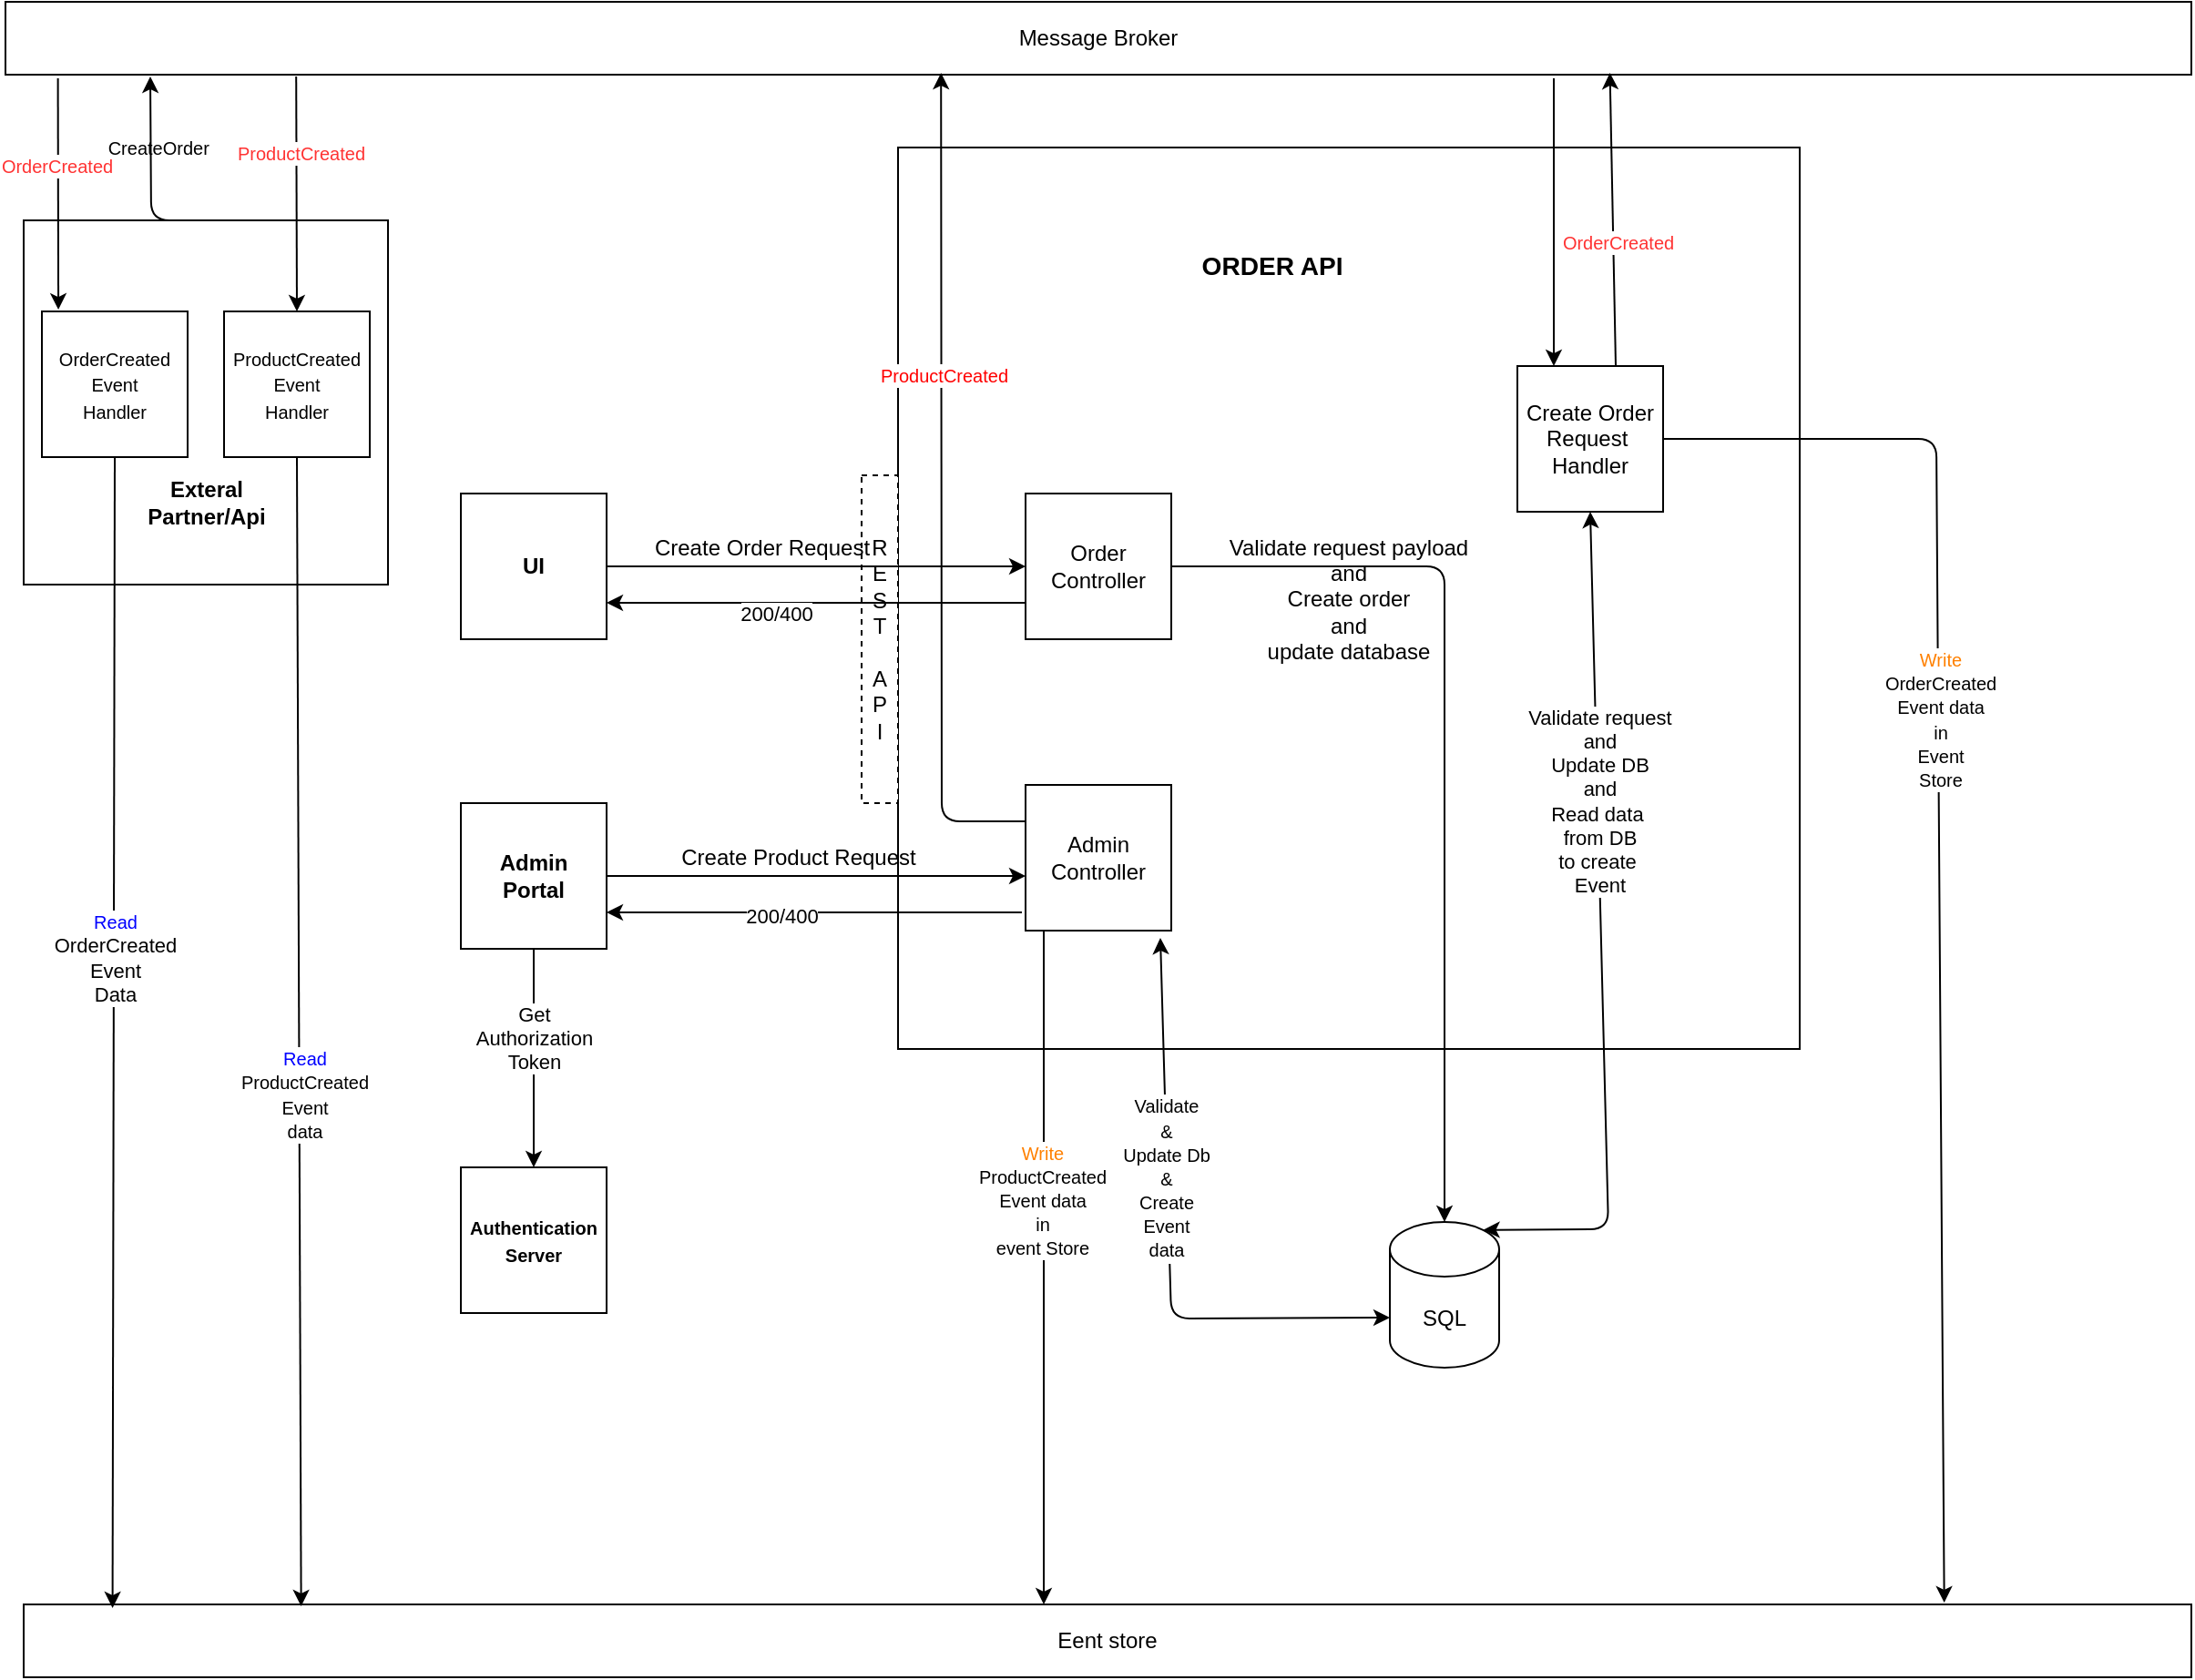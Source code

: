 <mxfile version="14.4.9" type="device"><diagram id="kgpKYQtTHZ0yAKxKKP6v" name="Page-1"><mxGraphModel dx="2272" dy="762" grid="1" gridSize="10" guides="1" tooltips="1" connect="1" arrows="1" fold="1" page="1" pageScale="1" pageWidth="850" pageHeight="1100" math="0" shadow="0"><root><mxCell id="0"/><mxCell id="1" parent="0"/><mxCell id="Mqd6WF8KA8pyk3sB3URa-1" value="Message Broker" style="rounded=0;whiteSpace=wrap;html=1;" vertex="1" parent="1"><mxGeometry x="-80" y="40" width="1200" height="40" as="geometry"/></mxCell><mxCell id="Mqd6WF8KA8pyk3sB3URa-2" value="Eent store" style="rounded=0;whiteSpace=wrap;html=1;" vertex="1" parent="1"><mxGeometry x="-70" y="920" width="1190" height="40" as="geometry"/></mxCell><mxCell id="Mqd6WF8KA8pyk3sB3URa-3" value="" style="whiteSpace=wrap;html=1;aspect=fixed;align=center;" vertex="1" parent="1"><mxGeometry x="-70" y="160" width="200" height="200" as="geometry"/></mxCell><mxCell id="Mqd6WF8KA8pyk3sB3URa-4" value="&lt;b&gt;UI&lt;/b&gt;" style="whiteSpace=wrap;html=1;aspect=fixed;" vertex="1" parent="1"><mxGeometry x="170" y="310" width="80" height="80" as="geometry"/></mxCell><mxCell id="Mqd6WF8KA8pyk3sB3URa-5" value="&lt;b&gt;Admin&lt;br&gt;Portal&lt;/b&gt;" style="whiteSpace=wrap;html=1;aspect=fixed;" vertex="1" parent="1"><mxGeometry x="170" y="480" width="80" height="80" as="geometry"/></mxCell><mxCell id="Mqd6WF8KA8pyk3sB3URa-6" value="Validate request payload &lt;br&gt;and&lt;br&gt;Create order &lt;br&gt;and &lt;br&gt;update database" style="whiteSpace=wrap;html=1;aspect=fixed;" vertex="1" parent="1"><mxGeometry x="410" y="120" width="495" height="495" as="geometry"/></mxCell><mxCell id="Mqd6WF8KA8pyk3sB3URa-7" value="R&lt;br&gt;E&lt;br&gt;S&lt;br&gt;T&lt;br&gt;&lt;br&gt;A&lt;br&gt;P&lt;br&gt;I" style="rounded=0;whiteSpace=wrap;html=1;dashed=1;" vertex="1" parent="1"><mxGeometry x="390" y="300" width="20" height="180" as="geometry"/></mxCell><mxCell id="Mqd6WF8KA8pyk3sB3URa-8" value="Order&lt;br&gt;Controller" style="whiteSpace=wrap;html=1;aspect=fixed;" vertex="1" parent="1"><mxGeometry x="480" y="310" width="80" height="80" as="geometry"/></mxCell><mxCell id="Mqd6WF8KA8pyk3sB3URa-9" value="Admin&lt;br&gt;Controller" style="whiteSpace=wrap;html=1;aspect=fixed;" vertex="1" parent="1"><mxGeometry x="480" y="470" width="80" height="80" as="geometry"/></mxCell><mxCell id="Mqd6WF8KA8pyk3sB3URa-11" value="" style="endArrow=classic;html=1;exitX=1;exitY=0.5;exitDx=0;exitDy=0;entryX=0;entryY=0.5;entryDx=0;entryDy=0;" edge="1" parent="1" source="Mqd6WF8KA8pyk3sB3URa-4" target="Mqd6WF8KA8pyk3sB3URa-8"><mxGeometry width="50" height="50" relative="1" as="geometry"><mxPoint x="400" y="550" as="sourcePoint"/><mxPoint x="450" y="500" as="targetPoint"/></mxGeometry></mxCell><mxCell id="Mqd6WF8KA8pyk3sB3URa-12" value="Create Order Request" style="text;html=1;align=center;verticalAlign=middle;resizable=0;points=[];autosize=1;" vertex="1" parent="1"><mxGeometry x="270" y="330" width="130" height="20" as="geometry"/></mxCell><mxCell id="Mqd6WF8KA8pyk3sB3URa-13" value="SQL" style="shape=cylinder3;whiteSpace=wrap;html=1;boundedLbl=1;backgroundOutline=1;size=15;" vertex="1" parent="1"><mxGeometry x="680" y="710" width="60" height="80" as="geometry"/></mxCell><mxCell id="Mqd6WF8KA8pyk3sB3URa-14" value="" style="endArrow=classic;html=1;entryX=0.5;entryY=0;entryDx=0;entryDy=0;entryPerimeter=0;exitX=1;exitY=0.5;exitDx=0;exitDy=0;" edge="1" parent="1" source="Mqd6WF8KA8pyk3sB3URa-8" target="Mqd6WF8KA8pyk3sB3URa-13"><mxGeometry width="50" height="50" relative="1" as="geometry"><mxPoint x="400" y="550" as="sourcePoint"/><mxPoint x="450" y="500" as="targetPoint"/><Array as="points"><mxPoint x="710" y="350"/></Array></mxGeometry></mxCell><mxCell id="Mqd6WF8KA8pyk3sB3URa-16" value="" style="endArrow=classic;html=1;entryX=1;entryY=0.75;entryDx=0;entryDy=0;exitX=0;exitY=0.75;exitDx=0;exitDy=0;" edge="1" parent="1" source="Mqd6WF8KA8pyk3sB3URa-8" target="Mqd6WF8KA8pyk3sB3URa-4"><mxGeometry width="50" height="50" relative="1" as="geometry"><mxPoint x="300" y="460" as="sourcePoint"/><mxPoint x="350" y="410" as="targetPoint"/></mxGeometry></mxCell><mxCell id="Mqd6WF8KA8pyk3sB3URa-17" value="200/400" style="edgeLabel;html=1;align=center;verticalAlign=middle;resizable=0;points=[];" vertex="1" connectable="0" parent="Mqd6WF8KA8pyk3sB3URa-16"><mxGeometry x="0.191" y="5" relative="1" as="geometry"><mxPoint y="1" as="offset"/></mxGeometry></mxCell><mxCell id="Mqd6WF8KA8pyk3sB3URa-18" value="" style="endArrow=classic;html=1;exitX=0.5;exitY=0;exitDx=0;exitDy=0;entryX=0.025;entryY=1.025;entryDx=0;entryDy=0;entryPerimeter=0;" edge="1" parent="1"><mxGeometry width="50" height="50" relative="1" as="geometry"><mxPoint x="60" y="160" as="sourcePoint"/><mxPoint x="-0.5" y="81" as="targetPoint"/><Array as="points"><mxPoint y="160"/></Array></mxGeometry></mxCell><mxCell id="Mqd6WF8KA8pyk3sB3URa-19" value="&lt;font style=&quot;font-size: 10px&quot;&gt;CreateOrder&amp;nbsp;&lt;/font&gt;" style="text;html=1;align=center;verticalAlign=middle;resizable=0;points=[];autosize=1;" vertex="1" parent="1"><mxGeometry x="-30" y="110" width="70" height="20" as="geometry"/></mxCell><mxCell id="Mqd6WF8KA8pyk3sB3URa-20" value="Create Order&lt;br&gt;Request&amp;nbsp;&lt;br&gt;Handler" style="whiteSpace=wrap;html=1;aspect=fixed;" vertex="1" parent="1"><mxGeometry x="750" y="240" width="80" height="80" as="geometry"/></mxCell><mxCell id="Mqd6WF8KA8pyk3sB3URa-22" value="" style="endArrow=classic;html=1;entryX=0.25;entryY=0;entryDx=0;entryDy=0;" edge="1" parent="1" target="Mqd6WF8KA8pyk3sB3URa-20"><mxGeometry width="50" height="50" relative="1" as="geometry"><mxPoint x="770" y="82" as="sourcePoint"/><mxPoint x="450" y="450" as="targetPoint"/></mxGeometry></mxCell><mxCell id="Mqd6WF8KA8pyk3sB3URa-23" value="" style="endArrow=classic;startArrow=classic;html=1;entryX=0.5;entryY=1;entryDx=0;entryDy=0;exitX=0.855;exitY=0;exitDx=0;exitDy=4.35;exitPerimeter=0;" edge="1" parent="1" source="Mqd6WF8KA8pyk3sB3URa-13" target="Mqd6WF8KA8pyk3sB3URa-20"><mxGeometry width="50" height="50" relative="1" as="geometry"><mxPoint x="770" y="500" as="sourcePoint"/><mxPoint x="820" y="450" as="targetPoint"/><Array as="points"><mxPoint x="800" y="714"/></Array></mxGeometry></mxCell><mxCell id="Mqd6WF8KA8pyk3sB3URa-24" value="Validate request&lt;br&gt;and&lt;br&gt;Update DB&lt;br&gt;and&lt;br&gt;Read data&amp;nbsp;&lt;br&gt;from DB&lt;br&gt;to create&amp;nbsp;&lt;br&gt;Event" style="edgeLabel;html=1;align=center;verticalAlign=middle;resizable=0;points=[];" vertex="1" connectable="0" parent="Mqd6WF8KA8pyk3sB3URa-23"><mxGeometry x="0.313" y="-1" relative="1" as="geometry"><mxPoint as="offset"/></mxGeometry></mxCell><mxCell id="Mqd6WF8KA8pyk3sB3URa-25" value="" style="endArrow=classic;html=1;entryX=0.734;entryY=0.975;entryDx=0;entryDy=0;entryPerimeter=0;exitX=0.675;exitY=0;exitDx=0;exitDy=0;exitPerimeter=0;" edge="1" parent="1" source="Mqd6WF8KA8pyk3sB3URa-20" target="Mqd6WF8KA8pyk3sB3URa-1"><mxGeometry width="50" height="50" relative="1" as="geometry"><mxPoint x="800" y="240" as="sourcePoint"/><mxPoint x="850" y="190" as="targetPoint"/></mxGeometry></mxCell><mxCell id="Mqd6WF8KA8pyk3sB3URa-26" value="&lt;font style=&quot;font-size: 10px&quot; color=&quot;#ff3333&quot;&gt;OrderCreated&lt;/font&gt;" style="edgeLabel;html=1;align=center;verticalAlign=middle;resizable=0;points=[];" vertex="1" connectable="0" parent="Mqd6WF8KA8pyk3sB3URa-25"><mxGeometry x="-0.156" y="-2" relative="1" as="geometry"><mxPoint as="offset"/></mxGeometry></mxCell><mxCell id="Mqd6WF8KA8pyk3sB3URa-27" value="" style="endArrow=classic;html=1;exitX=1;exitY=0.5;exitDx=0;exitDy=0;entryX=0.886;entryY=-0.025;entryDx=0;entryDy=0;entryPerimeter=0;" edge="1" parent="1" source="Mqd6WF8KA8pyk3sB3URa-20" target="Mqd6WF8KA8pyk3sB3URa-2"><mxGeometry width="50" height="50" relative="1" as="geometry"><mxPoint x="400" y="560" as="sourcePoint"/><mxPoint x="450" y="510" as="targetPoint"/><Array as="points"><mxPoint x="980" y="280"/></Array></mxGeometry></mxCell><mxCell id="Mqd6WF8KA8pyk3sB3URa-28" value="&lt;font style=&quot;font-size: 10px&quot;&gt;&lt;font color=&quot;#ff8000&quot; style=&quot;font-size: 10px&quot;&gt;Write&lt;/font&gt;&lt;br&gt;OrderCreated&lt;br&gt;Event data&lt;br&gt;in&lt;br&gt;Event&lt;br&gt;Store&lt;/font&gt;" style="edgeLabel;html=1;align=center;verticalAlign=middle;resizable=0;points=[];" vertex="1" connectable="0" parent="Mqd6WF8KA8pyk3sB3URa-27"><mxGeometry x="-0.23" y="1" relative="1" as="geometry"><mxPoint as="offset"/></mxGeometry></mxCell><mxCell id="Mqd6WF8KA8pyk3sB3URa-29" value="&lt;b style=&quot;font-size: 10px&quot;&gt;Authentication&lt;br&gt;Server&lt;/b&gt;" style="whiteSpace=wrap;html=1;aspect=fixed;" vertex="1" parent="1"><mxGeometry x="170" y="680" width="80" height="80" as="geometry"/></mxCell><mxCell id="Mqd6WF8KA8pyk3sB3URa-30" value="" style="endArrow=classic;html=1;exitX=0.5;exitY=1;exitDx=0;exitDy=0;entryX=0.5;entryY=0;entryDx=0;entryDy=0;" edge="1" parent="1" source="Mqd6WF8KA8pyk3sB3URa-5" target="Mqd6WF8KA8pyk3sB3URa-29"><mxGeometry width="50" height="50" relative="1" as="geometry"><mxPoint x="400" y="560" as="sourcePoint"/><mxPoint x="450" y="510" as="targetPoint"/></mxGeometry></mxCell><mxCell id="Mqd6WF8KA8pyk3sB3URa-31" value="Get&lt;br&gt;Authorization&lt;br&gt;Token" style="edgeLabel;html=1;align=center;verticalAlign=middle;resizable=0;points=[];" vertex="1" connectable="0" parent="Mqd6WF8KA8pyk3sB3URa-30"><mxGeometry x="-0.183" relative="1" as="geometry"><mxPoint as="offset"/></mxGeometry></mxCell><mxCell id="Mqd6WF8KA8pyk3sB3URa-32" value="" style="endArrow=classic;html=1;exitX=1;exitY=0.5;exitDx=0;exitDy=0;entryX=0;entryY=0.625;entryDx=0;entryDy=0;entryPerimeter=0;" edge="1" parent="1" source="Mqd6WF8KA8pyk3sB3URa-5" target="Mqd6WF8KA8pyk3sB3URa-9"><mxGeometry width="50" height="50" relative="1" as="geometry"><mxPoint x="400" y="540" as="sourcePoint"/><mxPoint x="450" y="490" as="targetPoint"/></mxGeometry></mxCell><mxCell id="Mqd6WF8KA8pyk3sB3URa-33" value="Create Product Request" style="text;html=1;align=center;verticalAlign=middle;resizable=0;points=[];autosize=1;" vertex="1" parent="1"><mxGeometry x="285" y="500" width="140" height="20" as="geometry"/></mxCell><mxCell id="Mqd6WF8KA8pyk3sB3URa-36" value="" style="endArrow=classic;html=1;exitX=0.25;exitY=1;exitDx=0;exitDy=0;entryX=0.479;entryY=0;entryDx=0;entryDy=0;entryPerimeter=0;" edge="1" parent="1"><mxGeometry width="50" height="50" relative="1" as="geometry"><mxPoint x="490" y="550" as="sourcePoint"/><mxPoint x="490.01" y="920" as="targetPoint"/></mxGeometry></mxCell><mxCell id="Mqd6WF8KA8pyk3sB3URa-37" value="&lt;font style=&quot;font-size: 10px&quot;&gt;&lt;font color=&quot;#ff8000&quot;&gt;Write&lt;/font&gt;&lt;br&gt;ProductCreated&lt;br&gt;Event data&lt;br&gt;in&lt;br&gt;event Store&lt;/font&gt;" style="edgeLabel;html=1;align=center;verticalAlign=middle;resizable=0;points=[];" vertex="1" connectable="0" parent="Mqd6WF8KA8pyk3sB3URa-36"><mxGeometry x="-0.2" y="-1" relative="1" as="geometry"><mxPoint as="offset"/></mxGeometry></mxCell><mxCell id="Mqd6WF8KA8pyk3sB3URa-40" value="" style="endArrow=classic;startArrow=classic;html=1;entryX=0.925;entryY=1.05;entryDx=0;entryDy=0;exitX=0;exitY=0;exitDx=0;exitDy=52.5;exitPerimeter=0;entryPerimeter=0;" edge="1" parent="1" source="Mqd6WF8KA8pyk3sB3URa-13" target="Mqd6WF8KA8pyk3sB3URa-9"><mxGeometry width="50" height="50" relative="1" as="geometry"><mxPoint x="540" y="620" as="sourcePoint"/><mxPoint x="590" y="570" as="targetPoint"/><Array as="points"><mxPoint x="560" y="763"/></Array></mxGeometry></mxCell><mxCell id="Mqd6WF8KA8pyk3sB3URa-41" value="&lt;font style=&quot;font-size: 10px&quot;&gt;Validate &lt;br&gt;&amp;amp;&lt;br&gt;Update Db&lt;br&gt;&amp;amp;&lt;br&gt;Create&lt;br&gt;Event &lt;br&gt;data&lt;/font&gt;" style="edgeLabel;html=1;align=center;verticalAlign=middle;resizable=0;points=[];" vertex="1" connectable="0" parent="Mqd6WF8KA8pyk3sB3URa-40"><mxGeometry x="0.198" y="1" relative="1" as="geometry"><mxPoint as="offset"/></mxGeometry></mxCell><mxCell id="Mqd6WF8KA8pyk3sB3URa-42" value="&lt;font style=&quot;font-size: 10px&quot;&gt;OrderCreated&lt;br&gt;Event&lt;br&gt;Handler&lt;/font&gt;" style="whiteSpace=wrap;html=1;aspect=fixed;" vertex="1" parent="1"><mxGeometry x="-60" y="210" width="80" height="80" as="geometry"/></mxCell><mxCell id="Mqd6WF8KA8pyk3sB3URa-43" value="&lt;font style=&quot;font-size: 10px&quot;&gt;ProductCreated&lt;br&gt;Event&lt;br&gt;Handler&lt;/font&gt;" style="whiteSpace=wrap;html=1;aspect=fixed;" vertex="1" parent="1"><mxGeometry x="40" y="210" width="80" height="80" as="geometry"/></mxCell><mxCell id="Mqd6WF8KA8pyk3sB3URa-45" value="" style="endArrow=classic;html=1;exitX=0.024;exitY=1.05;exitDx=0;exitDy=0;exitPerimeter=0;entryX=0.113;entryY=-0.012;entryDx=0;entryDy=0;entryPerimeter=0;" edge="1" parent="1" source="Mqd6WF8KA8pyk3sB3URa-1" target="Mqd6WF8KA8pyk3sB3URa-42"><mxGeometry width="50" height="50" relative="1" as="geometry"><mxPoint x="110" y="145" as="sourcePoint"/><mxPoint x="160" y="95" as="targetPoint"/></mxGeometry></mxCell><mxCell id="Mqd6WF8KA8pyk3sB3URa-46" value="&lt;font style=&quot;font-size: 10px&quot; color=&quot;#ff3333&quot;&gt;OrderCreated&lt;/font&gt;" style="edgeLabel;html=1;align=center;verticalAlign=middle;resizable=0;points=[];" vertex="1" connectable="0" parent="Mqd6WF8KA8pyk3sB3URa-45"><mxGeometry x="-0.244" y="-1" relative="1" as="geometry"><mxPoint as="offset"/></mxGeometry></mxCell><mxCell id="Mqd6WF8KA8pyk3sB3URa-47" value="" style="endArrow=classic;html=1;entryX=0.5;entryY=0;entryDx=0;entryDy=0;exitX=0.133;exitY=1.025;exitDx=0;exitDy=0;exitPerimeter=0;" edge="1" parent="1" source="Mqd6WF8KA8pyk3sB3URa-1" target="Mqd6WF8KA8pyk3sB3URa-43"><mxGeometry width="50" height="50" relative="1" as="geometry"><mxPoint x="130" y="145" as="sourcePoint"/><mxPoint x="180" y="95" as="targetPoint"/></mxGeometry></mxCell><mxCell id="Mqd6WF8KA8pyk3sB3URa-48" value="&lt;font style=&quot;font-size: 10px&quot; color=&quot;#ff3333&quot;&gt;ProductCreated&lt;/font&gt;" style="edgeLabel;html=1;align=center;verticalAlign=middle;resizable=0;points=[];" vertex="1" connectable="0" parent="Mqd6WF8KA8pyk3sB3URa-47"><mxGeometry x="-0.349" y="2" relative="1" as="geometry"><mxPoint as="offset"/></mxGeometry></mxCell><mxCell id="Mqd6WF8KA8pyk3sB3URa-49" value="" style="endArrow=classic;html=1;exitX=0;exitY=0.25;exitDx=0;exitDy=0;entryX=0.428;entryY=0.975;entryDx=0;entryDy=0;entryPerimeter=0;" edge="1" parent="1" source="Mqd6WF8KA8pyk3sB3URa-9" target="Mqd6WF8KA8pyk3sB3URa-1"><mxGeometry width="50" height="50" relative="1" as="geometry"><mxPoint x="590" y="440" as="sourcePoint"/><mxPoint x="640" y="390" as="targetPoint"/><Array as="points"><mxPoint x="434" y="490"/></Array></mxGeometry></mxCell><mxCell id="Mqd6WF8KA8pyk3sB3URa-50" value="&lt;font style=&quot;font-size: 10px&quot; color=&quot;#ff0000&quot;&gt;ProductCreated&lt;/font&gt;" style="edgeLabel;html=1;align=center;verticalAlign=middle;resizable=0;points=[];" vertex="1" connectable="0" parent="Mqd6WF8KA8pyk3sB3URa-49"><mxGeometry x="0.274" y="-1" relative="1" as="geometry"><mxPoint as="offset"/></mxGeometry></mxCell><mxCell id="Mqd6WF8KA8pyk3sB3URa-51" value="" style="endArrow=classic;html=1;exitX=0.5;exitY=1;exitDx=0;exitDy=0;entryX=0.041;entryY=0.05;entryDx=0;entryDy=0;entryPerimeter=0;" edge="1" parent="1" source="Mqd6WF8KA8pyk3sB3URa-42" target="Mqd6WF8KA8pyk3sB3URa-2"><mxGeometry width="50" height="50" relative="1" as="geometry"><mxPoint x="-45" y="700" as="sourcePoint"/><mxPoint x="-20" y="880" as="targetPoint"/></mxGeometry></mxCell><mxCell id="Mqd6WF8KA8pyk3sB3URa-52" value="&lt;font style=&quot;font-size: 10px&quot; color=&quot;#0000ff&quot;&gt;Read&lt;/font&gt;&lt;br&gt;OrderCreated&lt;br&gt;Event&lt;br&gt;Data" style="edgeLabel;html=1;align=center;verticalAlign=middle;resizable=0;points=[];" vertex="1" connectable="0" parent="Mqd6WF8KA8pyk3sB3URa-51"><mxGeometry x="-0.129" relative="1" as="geometry"><mxPoint as="offset"/></mxGeometry></mxCell><mxCell id="Mqd6WF8KA8pyk3sB3URa-53" value="" style="endArrow=classic;html=1;entryX=0.128;entryY=0.025;entryDx=0;entryDy=0;entryPerimeter=0;exitX=0.5;exitY=1;exitDx=0;exitDy=0;" edge="1" parent="1" source="Mqd6WF8KA8pyk3sB3URa-43" target="Mqd6WF8KA8pyk3sB3URa-2"><mxGeometry width="50" height="50" relative="1" as="geometry"><mxPoint x="40" y="760" as="sourcePoint"/><mxPoint x="90" y="710" as="targetPoint"/></mxGeometry></mxCell><mxCell id="Mqd6WF8KA8pyk3sB3URa-54" value="&lt;font style=&quot;font-size: 10px&quot;&gt;&lt;font color=&quot;#0000ff&quot;&gt;Read&lt;/font&gt;&lt;br&gt;ProductCreated&lt;br&gt;Event&lt;br&gt;data&lt;/font&gt;" style="edgeLabel;html=1;align=center;verticalAlign=middle;resizable=0;points=[];" vertex="1" connectable="0" parent="Mqd6WF8KA8pyk3sB3URa-53"><mxGeometry x="0.109" y="2" relative="1" as="geometry"><mxPoint as="offset"/></mxGeometry></mxCell><mxCell id="Mqd6WF8KA8pyk3sB3URa-55" value="" style="endArrow=classic;html=1;exitX=-0.025;exitY=0.875;exitDx=0;exitDy=0;exitPerimeter=0;entryX=1;entryY=0.75;entryDx=0;entryDy=0;" edge="1" parent="1" source="Mqd6WF8KA8pyk3sB3URa-9" target="Mqd6WF8KA8pyk3sB3URa-5"><mxGeometry width="50" height="50" relative="1" as="geometry"><mxPoint x="590" y="600" as="sourcePoint"/><mxPoint x="250" y="550" as="targetPoint"/></mxGeometry></mxCell><mxCell id="Mqd6WF8KA8pyk3sB3URa-56" value="200/400" style="edgeLabel;html=1;align=center;verticalAlign=middle;resizable=0;points=[];" vertex="1" connectable="0" parent="Mqd6WF8KA8pyk3sB3URa-55"><mxGeometry x="0.157" y="2" relative="1" as="geometry"><mxPoint as="offset"/></mxGeometry></mxCell><mxCell id="Mqd6WF8KA8pyk3sB3URa-57" value="&lt;h3&gt;&lt;b&gt;ORDER API&lt;/b&gt;&lt;/h3&gt;" style="text;html=1;align=center;verticalAlign=middle;resizable=0;points=[];autosize=1;" vertex="1" parent="1"><mxGeometry x="570" y="160" width="90" height="50" as="geometry"/></mxCell><mxCell id="Mqd6WF8KA8pyk3sB3URa-58" value="&lt;b&gt;Exteral &lt;br&gt;Partner/Api&lt;/b&gt;" style="text;html=1;align=center;verticalAlign=middle;resizable=0;points=[];autosize=1;" vertex="1" parent="1"><mxGeometry x="-10" y="300" width="80" height="30" as="geometry"/></mxCell></root></mxGraphModel></diagram></mxfile>